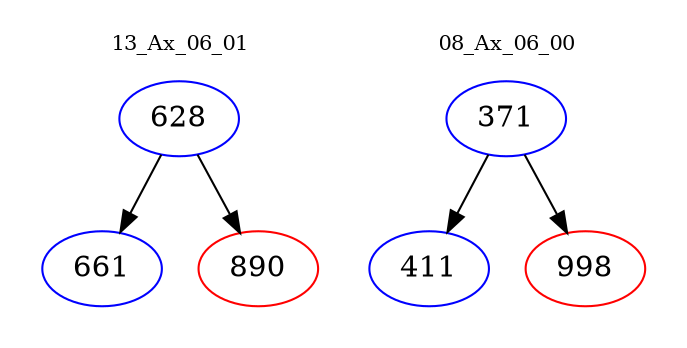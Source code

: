 digraph{
subgraph cluster_0 {
color = white
label = "13_Ax_06_01";
fontsize=10;
T0_628 [label="628", color="blue"]
T0_628 -> T0_661 [color="black"]
T0_661 [label="661", color="blue"]
T0_628 -> T0_890 [color="black"]
T0_890 [label="890", color="red"]
}
subgraph cluster_1 {
color = white
label = "08_Ax_06_00";
fontsize=10;
T1_371 [label="371", color="blue"]
T1_371 -> T1_411 [color="black"]
T1_411 [label="411", color="blue"]
T1_371 -> T1_998 [color="black"]
T1_998 [label="998", color="red"]
}
}
